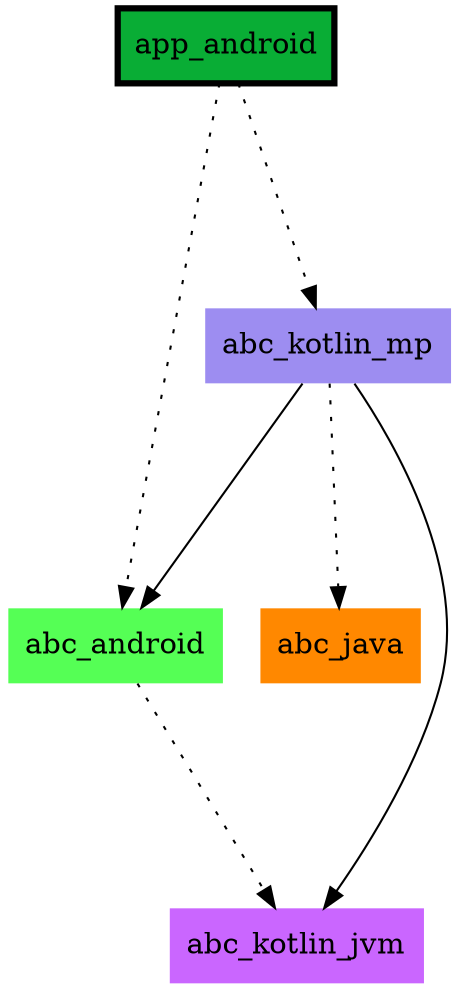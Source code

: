 digraph {
  edge ["arrowhead"="normal","arrowtail"="none"]
  graph ["dpi"="100","fontsize"="30","ranksep"="1.5","rankdir"="TB"]
  node ["style"="filled"]
  "abc_android" ["fillcolor"="#55FF55","shape"="none"]
  "abc_java" ["fillcolor"="#FF8800","shape"="none"]
  "abc_kotlin_jvm" ["fillcolor"="#CA66FF","shape"="none"]
  "abc_kotlin_mp" ["fillcolor"="#9D8DF1","shape"="none"]
  "app_android" ["fillcolor"="#09AD35","color"="black","penwidth"="3","shape"="box"]
  "abc_android" -> "abc_kotlin_jvm" ["style"="dotted"]
  "abc_kotlin_mp" -> "abc_android"
  "abc_kotlin_mp" -> "abc_java" ["style"="dotted"]
  "abc_kotlin_mp" -> "abc_kotlin_jvm"
  "app_android" -> "abc_android" ["style"="dotted"]
  "app_android" -> "abc_kotlin_mp" ["style"="dotted"]
}
